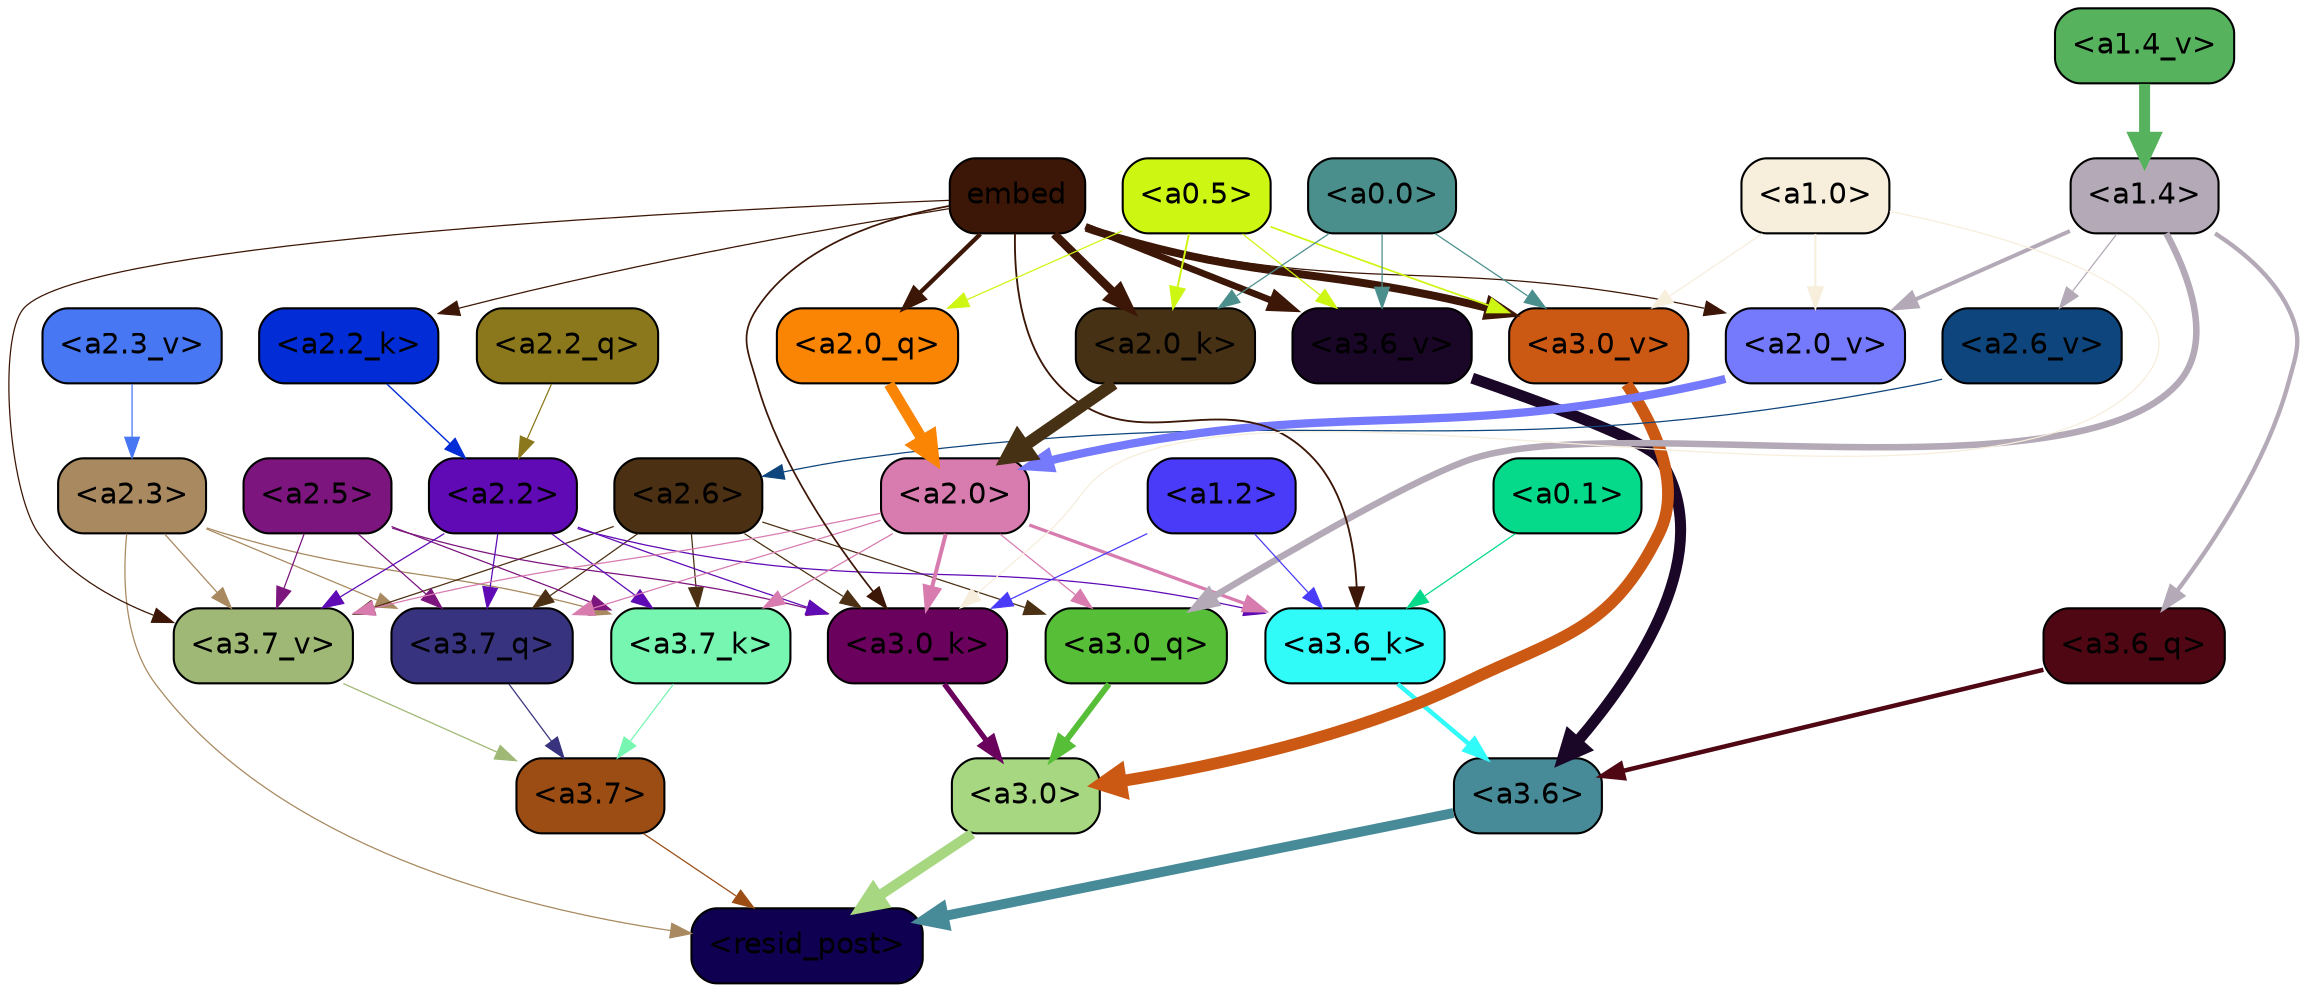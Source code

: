 strict digraph "" {
	graph [bgcolor=transparent,
		layout=dot,
		overlap=false,
		splines=true
	];
	"<a3.7>"	[color=black,
		fillcolor="#9c4d14",
		fontname=Helvetica,
		shape=box,
		style="filled, rounded"];
	"<resid_post>"	[color=black,
		fillcolor="#0f0052",
		fontname=Helvetica,
		shape=box,
		style="filled, rounded"];
	"<a3.7>" -> "<resid_post>"	[color="#9c4d14",
		penwidth=0.6];
	"<a3.6>"	[color=black,
		fillcolor="#478b99",
		fontname=Helvetica,
		shape=box,
		style="filled, rounded"];
	"<a3.6>" -> "<resid_post>"	[color="#478b99",
		penwidth=4.751592040061951];
	"<a3.0>"	[color=black,
		fillcolor="#a7d781",
		fontname=Helvetica,
		shape=box,
		style="filled, rounded"];
	"<a3.0>" -> "<resid_post>"	[color="#a7d781",
		penwidth=4.904066681861877];
	"<a2.3>"	[color=black,
		fillcolor="#a88960",
		fontname=Helvetica,
		shape=box,
		style="filled, rounded"];
	"<a2.3>" -> "<resid_post>"	[color="#a88960",
		penwidth=0.6];
	"<a3.7_q>"	[color=black,
		fillcolor="#37337e",
		fontname=Helvetica,
		shape=box,
		style="filled, rounded"];
	"<a2.3>" -> "<a3.7_q>"	[color="#a88960",
		penwidth=0.6];
	"<a3.7_k>"	[color=black,
		fillcolor="#77f6b2",
		fontname=Helvetica,
		shape=box,
		style="filled, rounded"];
	"<a2.3>" -> "<a3.7_k>"	[color="#a88960",
		penwidth=0.6069068089127541];
	"<a3.7_v>"	[color=black,
		fillcolor="#9fb875",
		fontname=Helvetica,
		shape=box,
		style="filled, rounded"];
	"<a2.3>" -> "<a3.7_v>"	[color="#a88960",
		penwidth=0.6];
	"<a3.7_q>" -> "<a3.7>"	[color="#37337e",
		penwidth=0.6];
	"<a3.6_q>"	[color=black,
		fillcolor="#4f0713",
		fontname=Helvetica,
		shape=box,
		style="filled, rounded"];
	"<a3.6_q>" -> "<a3.6>"	[color="#4f0713",
		penwidth=2.160832464694977];
	"<a3.0_q>"	[color=black,
		fillcolor="#56be37",
		fontname=Helvetica,
		shape=box,
		style="filled, rounded"];
	"<a3.0_q>" -> "<a3.0>"	[color="#56be37",
		penwidth=2.870753765106201];
	"<a3.7_k>" -> "<a3.7>"	[color="#77f6b2",
		penwidth=0.6];
	"<a3.6_k>"	[color=black,
		fillcolor="#30fbf9",
		fontname=Helvetica,
		shape=box,
		style="filled, rounded"];
	"<a3.6_k>" -> "<a3.6>"	[color="#30fbf9",
		penwidth=2.13908451795578];
	"<a3.0_k>"	[color=black,
		fillcolor="#6a015c",
		fontname=Helvetica,
		shape=box,
		style="filled, rounded"];
	"<a3.0_k>" -> "<a3.0>"	[color="#6a015c",
		penwidth=2.520303964614868];
	"<a3.7_v>" -> "<a3.7>"	[color="#9fb875",
		penwidth=0.6];
	"<a3.6_v>"	[color=black,
		fillcolor="#1a0627",
		fontname=Helvetica,
		shape=box,
		style="filled, rounded"];
	"<a3.6_v>" -> "<a3.6>"	[color="#1a0627",
		penwidth=5.297133803367615];
	"<a3.0_v>"	[color=black,
		fillcolor="#cc5913",
		fontname=Helvetica,
		shape=box,
		style="filled, rounded"];
	"<a3.0_v>" -> "<a3.0>"	[color="#cc5913",
		penwidth=5.680712580680847];
	"<a2.6>"	[color=black,
		fillcolor="#4b3013",
		fontname=Helvetica,
		shape=box,
		style="filled, rounded"];
	"<a2.6>" -> "<a3.7_q>"	[color="#4b3013",
		penwidth=0.6];
	"<a2.6>" -> "<a3.0_q>"	[color="#4b3013",
		penwidth=0.6];
	"<a2.6>" -> "<a3.7_k>"	[color="#4b3013",
		penwidth=0.6];
	"<a2.6>" -> "<a3.0_k>"	[color="#4b3013",
		penwidth=0.6];
	"<a2.6>" -> "<a3.7_v>"	[color="#4b3013",
		penwidth=0.6];
	"<a2.5>"	[color=black,
		fillcolor="#7c157d",
		fontname=Helvetica,
		shape=box,
		style="filled, rounded"];
	"<a2.5>" -> "<a3.7_q>"	[color="#7c157d",
		penwidth=0.6];
	"<a2.5>" -> "<a3.7_k>"	[color="#7c157d",
		penwidth=0.6];
	"<a2.5>" -> "<a3.0_k>"	[color="#7c157d",
		penwidth=0.6];
	"<a2.5>" -> "<a3.7_v>"	[color="#7c157d",
		penwidth=0.6];
	"<a2.2>"	[color=black,
		fillcolor="#5f0ab5",
		fontname=Helvetica,
		shape=box,
		style="filled, rounded"];
	"<a2.2>" -> "<a3.7_q>"	[color="#5f0ab5",
		penwidth=0.6];
	"<a2.2>" -> "<a3.7_k>"	[color="#5f0ab5",
		penwidth=0.6];
	"<a2.2>" -> "<a3.6_k>"	[color="#5f0ab5",
		penwidth=0.6];
	"<a2.2>" -> "<a3.0_k>"	[color="#5f0ab5",
		penwidth=0.6];
	"<a2.2>" -> "<a3.7_v>"	[color="#5f0ab5",
		penwidth=0.6];
	"<a2.0>"	[color=black,
		fillcolor="#d87cb0",
		fontname=Helvetica,
		shape=box,
		style="filled, rounded"];
	"<a2.0>" -> "<a3.7_q>"	[color="#d87cb0",
		penwidth=0.6];
	"<a2.0>" -> "<a3.0_q>"	[color="#d87cb0",
		penwidth=0.6];
	"<a2.0>" -> "<a3.7_k>"	[color="#d87cb0",
		penwidth=0.6];
	"<a2.0>" -> "<a3.6_k>"	[color="#d87cb0",
		penwidth=1.564806342124939];
	"<a2.0>" -> "<a3.0_k>"	[color="#d87cb0",
		penwidth=1.9353990852832794];
	"<a2.0>" -> "<a3.7_v>"	[color="#d87cb0",
		penwidth=0.6];
	"<a1.4>"	[color=black,
		fillcolor="#b3a9b7",
		fontname=Helvetica,
		shape=box,
		style="filled, rounded"];
	"<a1.4>" -> "<a3.6_q>"	[color="#b3a9b7",
		penwidth=2.0727532356977463];
	"<a1.4>" -> "<a3.0_q>"	[color="#b3a9b7",
		penwidth=3.1279823780059814];
	"<a2.6_v>"	[color=black,
		fillcolor="#0e457c",
		fontname=Helvetica,
		shape=box,
		style="filled, rounded"];
	"<a1.4>" -> "<a2.6_v>"	[color="#b3a9b7",
		penwidth=0.6];
	"<a2.0_v>"	[color=black,
		fillcolor="#7579fb",
		fontname=Helvetica,
		shape=box,
		style="filled, rounded"];
	"<a1.4>" -> "<a2.0_v>"	[color="#b3a9b7",
		penwidth=1.9170897603034973];
	"<a1.2>"	[color=black,
		fillcolor="#4a3bf9",
		fontname=Helvetica,
		shape=box,
		style="filled, rounded"];
	"<a1.2>" -> "<a3.6_k>"	[color="#4a3bf9",
		penwidth=0.6];
	"<a1.2>" -> "<a3.0_k>"	[color="#4a3bf9",
		penwidth=0.6];
	"<a0.1>"	[color=black,
		fillcolor="#05da8a",
		fontname=Helvetica,
		shape=box,
		style="filled, rounded"];
	"<a0.1>" -> "<a3.6_k>"	[color="#05da8a",
		penwidth=0.6];
	embed	[color=black,
		fillcolor="#3c1606",
		fontname=Helvetica,
		shape=box,
		style="filled, rounded"];
	embed -> "<a3.6_k>"	[color="#3c1606",
		penwidth=0.8915999233722687];
	embed -> "<a3.0_k>"	[color="#3c1606",
		penwidth=0.832088902592659];
	embed -> "<a3.7_v>"	[color="#3c1606",
		penwidth=0.6];
	embed -> "<a3.6_v>"	[color="#3c1606",
		penwidth=3.1840110421180725];
	embed -> "<a3.0_v>"	[color="#3c1606",
		penwidth=3.8132747188210487];
	"<a2.0_q>"	[color=black,
		fillcolor="#fa8403",
		fontname=Helvetica,
		shape=box,
		style="filled, rounded"];
	embed -> "<a2.0_q>"	[color="#3c1606",
		penwidth=2.084651827812195];
	"<a2.2_k>"	[color=black,
		fillcolor="#022dd6",
		fontname=Helvetica,
		shape=box,
		style="filled, rounded"];
	embed -> "<a2.2_k>"	[color="#3c1606",
		penwidth=0.6];
	"<a2.0_k>"	[color=black,
		fillcolor="#473114",
		fontname=Helvetica,
		shape=box,
		style="filled, rounded"];
	embed -> "<a2.0_k>"	[color="#3c1606",
		penwidth=4.084526404738426];
	embed -> "<a2.0_v>"	[color="#3c1606",
		penwidth=0.6];
	"<a1.0>"	[color=black,
		fillcolor="#f7eedc",
		fontname=Helvetica,
		shape=box,
		style="filled, rounded"];
	"<a1.0>" -> "<a3.0_k>"	[color="#f7eedc",
		penwidth=0.6];
	"<a1.0>" -> "<a3.0_v>"	[color="#f7eedc",
		penwidth=0.6];
	"<a1.0>" -> "<a2.0_v>"	[color="#f7eedc",
		penwidth=0.9450988052412868];
	"<a0.5>"	[color=black,
		fillcolor="#cef613",
		fontname=Helvetica,
		shape=box,
		style="filled, rounded"];
	"<a0.5>" -> "<a3.6_v>"	[color="#cef613",
		penwidth=0.6];
	"<a0.5>" -> "<a3.0_v>"	[color="#cef613",
		penwidth=0.8331108838319778];
	"<a0.5>" -> "<a2.0_q>"	[color="#cef613",
		penwidth=0.6];
	"<a0.5>" -> "<a2.0_k>"	[color="#cef613",
		penwidth=0.9412797391414642];
	"<a0.0>"	[color=black,
		fillcolor="#4b8f8d",
		fontname=Helvetica,
		shape=box,
		style="filled, rounded"];
	"<a0.0>" -> "<a3.6_v>"	[color="#4b8f8d",
		penwidth=0.6];
	"<a0.0>" -> "<a3.0_v>"	[color="#4b8f8d",
		penwidth=0.6];
	"<a0.0>" -> "<a2.0_k>"	[color="#4b8f8d",
		penwidth=0.6];
	"<a2.2_q>"	[color=black,
		fillcolor="#8c781c",
		fontname=Helvetica,
		shape=box,
		style="filled, rounded"];
	"<a2.2_q>" -> "<a2.2>"	[color="#8c781c",
		penwidth=0.6];
	"<a2.0_q>" -> "<a2.0>"	[color="#fa8403",
		penwidth=5.29856276512146];
	"<a2.2_k>" -> "<a2.2>"	[color="#022dd6",
		penwidth=0.6722683310508728];
	"<a2.0_k>" -> "<a2.0>"	[color="#473114",
		penwidth=5.859246134757996];
	"<a2.6_v>" -> "<a2.6>"	[color="#0e457c",
		penwidth=0.6];
	"<a2.3_v>"	[color=black,
		fillcolor="#4777f3",
		fontname=Helvetica,
		shape=box,
		style="filled, rounded"];
	"<a2.3_v>" -> "<a2.3>"	[color="#4777f3",
		penwidth=0.6];
	"<a2.0_v>" -> "<a2.0>"	[color="#7579fb",
		penwidth=3.9621697664260864];
	"<a1.4_v>"	[color=black,
		fillcolor="#56b25c",
		fontname=Helvetica,
		shape=box,
		style="filled, rounded"];
	"<a1.4_v>" -> "<a1.4>"	[color="#56b25c",
		penwidth=5.280138969421387];
}
